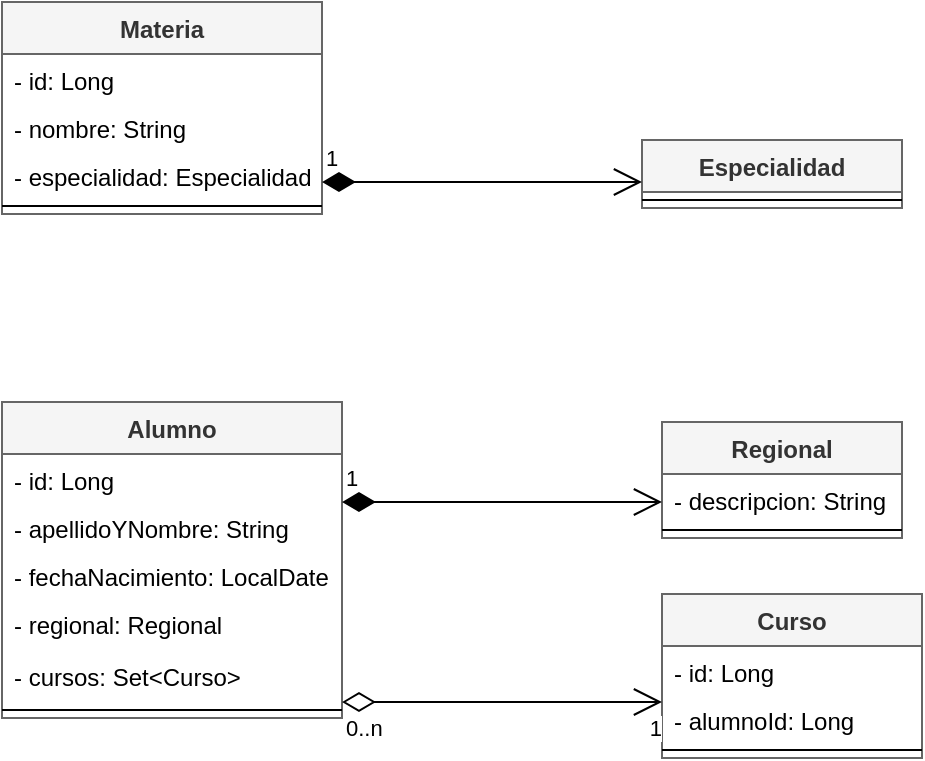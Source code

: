 <mxfile version="13.4.6" type="device"><diagram id="_xGYMVNK2Jqzi0q_nCXq" name="Página-1"><mxGraphModel dx="1072" dy="630" grid="1" gridSize="10" guides="1" tooltips="1" connect="1" arrows="1" fold="1" page="1" pageScale="1" pageWidth="827" pageHeight="1169" math="0" shadow="0"><root><mxCell id="0"/><mxCell id="1" parent="0"/><mxCell id="W78uQ7SRbi44VJIb0mIf-1" value="Materia" style="swimlane;fontStyle=1;align=center;verticalAlign=top;childLayout=stackLayout;horizontal=1;startSize=26;horizontalStack=0;resizeParent=1;resizeParentMax=0;resizeLast=0;collapsible=1;marginBottom=0;fillColor=#f5f5f5;strokeColor=#666666;fontColor=#333333;" vertex="1" parent="1"><mxGeometry x="40" y="90" width="160" height="106" as="geometry"/></mxCell><mxCell id="W78uQ7SRbi44VJIb0mIf-2" value="- id: Long" style="text;strokeColor=none;fillColor=none;align=left;verticalAlign=top;spacingLeft=4;spacingRight=4;overflow=hidden;rotatable=0;points=[[0,0.5],[1,0.5]];portConstraint=eastwest;" vertex="1" parent="W78uQ7SRbi44VJIb0mIf-1"><mxGeometry y="26" width="160" height="24" as="geometry"/></mxCell><mxCell id="W78uQ7SRbi44VJIb0mIf-3" value="- nombre: String" style="text;strokeColor=none;fillColor=none;align=left;verticalAlign=top;spacingLeft=4;spacingRight=4;overflow=hidden;rotatable=0;points=[[0,0.5],[1,0.5]];portConstraint=eastwest;" vertex="1" parent="W78uQ7SRbi44VJIb0mIf-1"><mxGeometry y="50" width="160" height="24" as="geometry"/></mxCell><mxCell id="W78uQ7SRbi44VJIb0mIf-4" value="- especialidad: Especialidad" style="text;strokeColor=none;fillColor=none;align=left;verticalAlign=top;spacingLeft=4;spacingRight=4;overflow=hidden;rotatable=0;points=[[0,0.5],[1,0.5]];portConstraint=eastwest;" vertex="1" parent="W78uQ7SRbi44VJIb0mIf-1"><mxGeometry y="74" width="160" height="24" as="geometry"/></mxCell><mxCell id="W78uQ7SRbi44VJIb0mIf-8" value="" style="line;strokeWidth=1;fillColor=none;align=left;verticalAlign=middle;spacingTop=-1;spacingLeft=3;spacingRight=3;rotatable=0;labelPosition=right;points=[];portConstraint=eastwest;" vertex="1" parent="W78uQ7SRbi44VJIb0mIf-1"><mxGeometry y="98" width="160" height="8" as="geometry"/></mxCell><mxCell id="W78uQ7SRbi44VJIb0mIf-9" value="Alumno" style="swimlane;fontStyle=1;align=center;verticalAlign=top;childLayout=stackLayout;horizontal=1;startSize=26;horizontalStack=0;resizeParent=1;resizeParentMax=0;resizeLast=0;collapsible=1;marginBottom=0;fillColor=#f5f5f5;strokeColor=#666666;fontColor=#333333;" vertex="1" parent="1"><mxGeometry x="40" y="290" width="170" height="158" as="geometry"/></mxCell><mxCell id="W78uQ7SRbi44VJIb0mIf-10" value="- id: Long" style="text;strokeColor=none;fillColor=none;align=left;verticalAlign=top;spacingLeft=4;spacingRight=4;overflow=hidden;rotatable=0;points=[[0,0.5],[1,0.5]];portConstraint=eastwest;" vertex="1" parent="W78uQ7SRbi44VJIb0mIf-9"><mxGeometry y="26" width="170" height="24" as="geometry"/></mxCell><mxCell id="W78uQ7SRbi44VJIb0mIf-11" value="- apellidoYNombre: String" style="text;strokeColor=none;fillColor=none;align=left;verticalAlign=top;spacingLeft=4;spacingRight=4;overflow=hidden;rotatable=0;points=[[0,0.5],[1,0.5]];portConstraint=eastwest;" vertex="1" parent="W78uQ7SRbi44VJIb0mIf-9"><mxGeometry y="50" width="170" height="24" as="geometry"/></mxCell><mxCell id="W78uQ7SRbi44VJIb0mIf-12" value="- fechaNacimiento: LocalDate" style="text;strokeColor=none;fillColor=none;align=left;verticalAlign=top;spacingLeft=4;spacingRight=4;overflow=hidden;rotatable=0;points=[[0,0.5],[1,0.5]];portConstraint=eastwest;" vertex="1" parent="W78uQ7SRbi44VJIb0mIf-9"><mxGeometry y="74" width="170" height="24" as="geometry"/></mxCell><mxCell id="W78uQ7SRbi44VJIb0mIf-13" value="- regional: Regional" style="text;strokeColor=none;fillColor=none;align=left;verticalAlign=top;spacingLeft=4;spacingRight=4;overflow=hidden;rotatable=0;points=[[0,0.5],[1,0.5]];portConstraint=eastwest;" vertex="1" parent="W78uQ7SRbi44VJIb0mIf-9"><mxGeometry y="98" width="170" height="26" as="geometry"/></mxCell><mxCell id="W78uQ7SRbi44VJIb0mIf-14" value="- cursos: Set&lt;Curso&gt;" style="text;strokeColor=none;fillColor=none;align=left;verticalAlign=top;spacingLeft=4;spacingRight=4;overflow=hidden;rotatable=0;points=[[0,0.5],[1,0.5]];portConstraint=eastwest;" vertex="1" parent="W78uQ7SRbi44VJIb0mIf-9"><mxGeometry y="124" width="170" height="26" as="geometry"/></mxCell><mxCell id="W78uQ7SRbi44VJIb0mIf-16" value="" style="line;strokeWidth=1;fillColor=none;align=left;verticalAlign=middle;spacingTop=-1;spacingLeft=3;spacingRight=3;rotatable=0;labelPosition=right;points=[];portConstraint=eastwest;" vertex="1" parent="W78uQ7SRbi44VJIb0mIf-9"><mxGeometry y="150" width="170" height="8" as="geometry"/></mxCell><mxCell id="W78uQ7SRbi44VJIb0mIf-17" value="Curso" style="swimlane;fontStyle=1;align=center;verticalAlign=top;childLayout=stackLayout;horizontal=1;startSize=26;horizontalStack=0;resizeParent=1;resizeParentMax=0;resizeLast=0;collapsible=1;marginBottom=0;fillColor=#f5f5f5;strokeColor=#666666;fontColor=#333333;" vertex="1" parent="1"><mxGeometry x="370" y="386" width="130" height="82" as="geometry"/></mxCell><mxCell id="W78uQ7SRbi44VJIb0mIf-18" value="- id: Long" style="text;strokeColor=none;fillColor=none;align=left;verticalAlign=top;spacingLeft=4;spacingRight=4;overflow=hidden;rotatable=0;points=[[0,0.5],[1,0.5]];portConstraint=eastwest;" vertex="1" parent="W78uQ7SRbi44VJIb0mIf-17"><mxGeometry y="26" width="130" height="24" as="geometry"/></mxCell><mxCell id="W78uQ7SRbi44VJIb0mIf-19" value="- alumnoId: Long" style="text;strokeColor=none;fillColor=none;align=left;verticalAlign=top;spacingLeft=4;spacingRight=4;overflow=hidden;rotatable=0;points=[[0,0.5],[1,0.5]];portConstraint=eastwest;" vertex="1" parent="W78uQ7SRbi44VJIb0mIf-17"><mxGeometry y="50" width="130" height="24" as="geometry"/></mxCell><mxCell id="W78uQ7SRbi44VJIb0mIf-24" value="" style="line;strokeWidth=1;fillColor=none;align=left;verticalAlign=middle;spacingTop=-1;spacingLeft=3;spacingRight=3;rotatable=0;labelPosition=right;points=[];portConstraint=eastwest;" vertex="1" parent="W78uQ7SRbi44VJIb0mIf-17"><mxGeometry y="74" width="130" height="8" as="geometry"/></mxCell><mxCell id="W78uQ7SRbi44VJIb0mIf-40" value="" style="endArrow=open;html=1;endSize=12;startArrow=diamondThin;startSize=14;startFill=0;edgeStyle=orthogonalEdgeStyle;" edge="1" parent="1"><mxGeometry relative="1" as="geometry"><mxPoint x="210" y="440" as="sourcePoint"/><mxPoint x="370" y="440" as="targetPoint"/></mxGeometry></mxCell><mxCell id="W78uQ7SRbi44VJIb0mIf-41" value="0..n" style="edgeLabel;resizable=0;html=1;align=left;verticalAlign=top;" connectable="0" vertex="1" parent="W78uQ7SRbi44VJIb0mIf-40"><mxGeometry x="-1" relative="1" as="geometry"/></mxCell><mxCell id="W78uQ7SRbi44VJIb0mIf-42" value="1" style="edgeLabel;resizable=0;html=1;align=right;verticalAlign=top;" connectable="0" vertex="1" parent="W78uQ7SRbi44VJIb0mIf-40"><mxGeometry x="1" relative="1" as="geometry"/></mxCell><mxCell id="W78uQ7SRbi44VJIb0mIf-32" value="Regional" style="swimlane;fontStyle=1;align=center;verticalAlign=top;childLayout=stackLayout;horizontal=1;startSize=26;horizontalStack=0;resizeParent=1;resizeParentMax=0;resizeLast=0;collapsible=1;marginBottom=0;fillColor=#f5f5f5;strokeColor=#666666;fontColor=#333333;" vertex="1" parent="1"><mxGeometry x="370" y="300" width="120" height="58" as="geometry"/></mxCell><mxCell id="W78uQ7SRbi44VJIb0mIf-33" value="- descripcion: String" style="text;strokeColor=none;fillColor=none;align=left;verticalAlign=top;spacingLeft=4;spacingRight=4;overflow=hidden;rotatable=0;points=[[0,0.5],[1,0.5]];portConstraint=eastwest;" vertex="1" parent="W78uQ7SRbi44VJIb0mIf-32"><mxGeometry y="26" width="120" height="24" as="geometry"/></mxCell><mxCell id="W78uQ7SRbi44VJIb0mIf-36" value="" style="line;strokeWidth=1;fillColor=none;align=left;verticalAlign=middle;spacingTop=-1;spacingLeft=3;spacingRight=3;rotatable=0;labelPosition=right;points=[];portConstraint=eastwest;" vertex="1" parent="W78uQ7SRbi44VJIb0mIf-32"><mxGeometry y="50" width="120" height="8" as="geometry"/></mxCell><mxCell id="W78uQ7SRbi44VJIb0mIf-25" value="Especialidad" style="swimlane;fontStyle=1;align=center;verticalAlign=top;childLayout=stackLayout;horizontal=1;startSize=26;horizontalStack=0;resizeParent=1;resizeParentMax=0;resizeLast=0;collapsible=1;marginBottom=0;fillColor=#f5f5f5;strokeColor=#666666;fontColor=#333333;" vertex="1" parent="1"><mxGeometry x="360" y="159" width="130" height="34" as="geometry"/></mxCell><mxCell id="W78uQ7SRbi44VJIb0mIf-29" value="" style="line;strokeWidth=1;fillColor=none;align=left;verticalAlign=middle;spacingTop=-1;spacingLeft=3;spacingRight=3;rotatable=0;labelPosition=right;points=[];portConstraint=eastwest;" vertex="1" parent="W78uQ7SRbi44VJIb0mIf-25"><mxGeometry y="26" width="130" height="8" as="geometry"/></mxCell><mxCell id="W78uQ7SRbi44VJIb0mIf-50" value="1" style="endArrow=open;html=1;endSize=12;startArrow=diamondThin;startSize=14;startFill=1;edgeStyle=orthogonalEdgeStyle;align=left;verticalAlign=bottom;" edge="1" parent="1"><mxGeometry x="-1" y="3" relative="1" as="geometry"><mxPoint x="210" y="340" as="sourcePoint"/><mxPoint x="370" y="340" as="targetPoint"/></mxGeometry></mxCell><mxCell id="W78uQ7SRbi44VJIb0mIf-51" value="1" style="endArrow=open;html=1;endSize=12;startArrow=diamondThin;startSize=14;startFill=1;edgeStyle=orthogonalEdgeStyle;align=left;verticalAlign=bottom;" edge="1" parent="1"><mxGeometry x="-1" y="3" relative="1" as="geometry"><mxPoint x="200" y="180" as="sourcePoint"/><mxPoint x="360" y="180" as="targetPoint"/></mxGeometry></mxCell></root></mxGraphModel></diagram></mxfile>